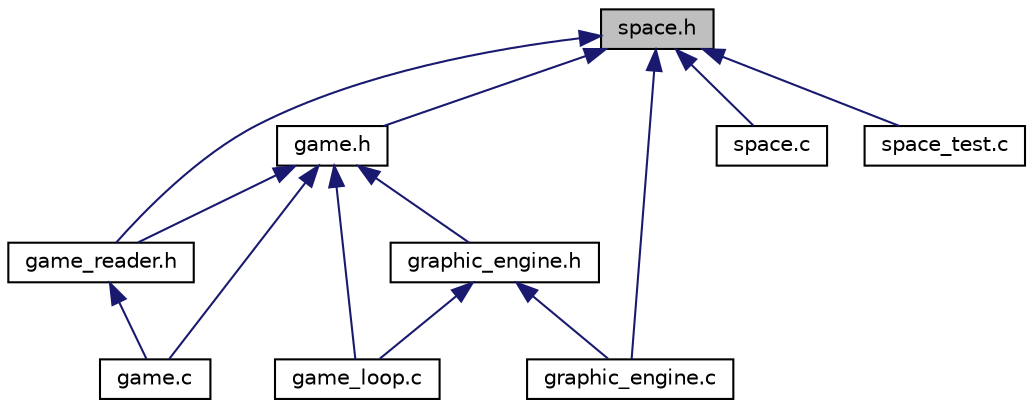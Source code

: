 digraph "space.h"
{
 // LATEX_PDF_SIZE
  edge [fontname="Helvetica",fontsize="10",labelfontname="Helvetica",labelfontsize="10"];
  node [fontname="Helvetica",fontsize="10",shape=record];
  Node1 [label="space.h",height=0.2,width=0.4,color="black", fillcolor="grey75", style="filled", fontcolor="black",tooltip="It defines the space interface."];
  Node1 -> Node2 [dir="back",color="midnightblue",fontsize="10",style="solid"];
  Node2 [label="game.h",height=0.2,width=0.4,color="black", fillcolor="white", style="filled",URL="$game_8h.html",tooltip="It defines the game interface."];
  Node2 -> Node3 [dir="back",color="midnightblue",fontsize="10",style="solid"];
  Node3 [label="game.c",height=0.2,width=0.4,color="black", fillcolor="white", style="filled",URL="$game_8c.html",tooltip="It implements the game interface and all the associated calls for each command."];
  Node2 -> Node4 [dir="back",color="midnightblue",fontsize="10",style="solid"];
  Node4 [label="game_reader.h",height=0.2,width=0.4,color="black", fillcolor="white", style="filled",URL="$game__reader_8h_source.html",tooltip=" "];
  Node4 -> Node3 [dir="back",color="midnightblue",fontsize="10",style="solid"];
  Node2 -> Node5 [dir="back",color="midnightblue",fontsize="10",style="solid"];
  Node5 [label="graphic_engine.h",height=0.2,width=0.4,color="black", fillcolor="white", style="filled",URL="$graphic__engine_8h.html",tooltip="It defines the textual graphic engine interface."];
  Node5 -> Node6 [dir="back",color="midnightblue",fontsize="10",style="solid"];
  Node6 [label="game_loop.c",height=0.2,width=0.4,color="black", fillcolor="white", style="filled",URL="$game__loop_8c.html",tooltip="It defines the game loop."];
  Node5 -> Node7 [dir="back",color="midnightblue",fontsize="10",style="solid"];
  Node7 [label="graphic_engine.c",height=0.2,width=0.4,color="black", fillcolor="white", style="filled",URL="$graphic__engine_8c.html",tooltip="It defines a textual graphic engine."];
  Node2 -> Node6 [dir="back",color="midnightblue",fontsize="10",style="solid"];
  Node1 -> Node4 [dir="back",color="midnightblue",fontsize="10",style="solid"];
  Node1 -> Node7 [dir="back",color="midnightblue",fontsize="10",style="solid"];
  Node1 -> Node8 [dir="back",color="midnightblue",fontsize="10",style="solid"];
  Node8 [label="space.c",height=0.2,width=0.4,color="black", fillcolor="white", style="filled",URL="$space_8c.html",tooltip="It implements the space module."];
  Node1 -> Node9 [dir="back",color="midnightblue",fontsize="10",style="solid"];
  Node9 [label="space_test.c",height=0.2,width=0.4,color="black", fillcolor="white", style="filled",URL="$space__test_8c.html",tooltip="It tests space module."];
}
